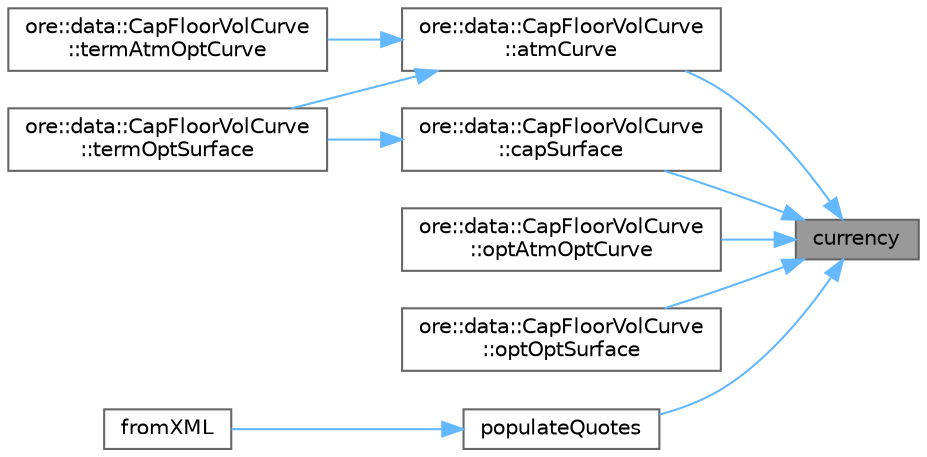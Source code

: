 digraph "currency"
{
 // INTERACTIVE_SVG=YES
 // LATEX_PDF_SIZE
  bgcolor="transparent";
  edge [fontname=Helvetica,fontsize=10,labelfontname=Helvetica,labelfontsize=10];
  node [fontname=Helvetica,fontsize=10,shape=box,height=0.2,width=0.4];
  rankdir="RL";
  Node1 [label="currency",height=0.2,width=0.4,color="gray40", fillcolor="grey60", style="filled", fontcolor="black",tooltip=" "];
  Node1 -> Node2 [dir="back",color="steelblue1",style="solid"];
  Node2 [label="ore::data::CapFloorVolCurve\l::atmCurve",height=0.2,width=0.4,color="grey40", fillcolor="white", style="filled",URL="$classore_1_1data_1_1_cap_floor_vol_curve.html#a66839a2708a675b2f86cd2e92a9499d0",tooltip="Build an ATM cap floor term volatility curve."];
  Node2 -> Node3 [dir="back",color="steelblue1",style="solid"];
  Node3 [label="ore::data::CapFloorVolCurve\l::termAtmOptCurve",height=0.2,width=0.4,color="grey40", fillcolor="white", style="filled",URL="$classore_1_1data_1_1_cap_floor_vol_curve.html#aabf163efc1172daa6f8dbcf9be1766a9",tooltip="Build ATM optionlet curve from term vol."];
  Node2 -> Node4 [dir="back",color="steelblue1",style="solid"];
  Node4 [label="ore::data::CapFloorVolCurve\l::termOptSurface",height=0.2,width=0.4,color="grey40", fillcolor="white", style="filled",URL="$classore_1_1data_1_1_cap_floor_vol_curve.html#a6b5974432b42f6cb1214882f5776c1db",tooltip="Build optionlet surface from term vol."];
  Node1 -> Node5 [dir="back",color="steelblue1",style="solid"];
  Node5 [label="ore::data::CapFloorVolCurve\l::capSurface",height=0.2,width=0.4,color="grey40", fillcolor="white", style="filled",URL="$classore_1_1data_1_1_cap_floor_vol_curve.html#a4c12b080309225a852ff617a5fa9ea71",tooltip="Build a cap floor term volatility surface."];
  Node5 -> Node4 [dir="back",color="steelblue1",style="solid"];
  Node1 -> Node6 [dir="back",color="steelblue1",style="solid"];
  Node6 [label="ore::data::CapFloorVolCurve\l::optAtmOptCurve",height=0.2,width=0.4,color="grey40", fillcolor="white", style="filled",URL="$classore_1_1data_1_1_cap_floor_vol_curve.html#ab28542f8e848ad13635a3482674e662c",tooltip="Build ATM optionlet curve from optionlet vol."];
  Node1 -> Node7 [dir="back",color="steelblue1",style="solid"];
  Node7 [label="ore::data::CapFloorVolCurve\l::optOptSurface",height=0.2,width=0.4,color="grey40", fillcolor="white", style="filled",URL="$classore_1_1data_1_1_cap_floor_vol_curve.html#a86ac4c3309abc2191a9965372928ab82",tooltip="Build optionlet surface from optionlet vol."];
  Node1 -> Node8 [dir="back",color="steelblue1",style="solid"];
  Node8 [label="populateQuotes",height=0.2,width=0.4,color="grey40", fillcolor="white", style="filled",URL="$classore_1_1data_1_1_cap_floor_volatility_curve_config.html#a19ed6e6444ea03ab24f69f1bf17d2151",tooltip="Populate the quotes vector."];
  Node8 -> Node9 [dir="back",color="steelblue1",style="solid"];
  Node9 [label="fromXML",height=0.2,width=0.4,color="grey40", fillcolor="white", style="filled",URL="$classore_1_1data_1_1_cap_floor_volatility_curve_config.html#a7741ae0fc924943de5bfe02928262eb7",tooltip=" "];
}
